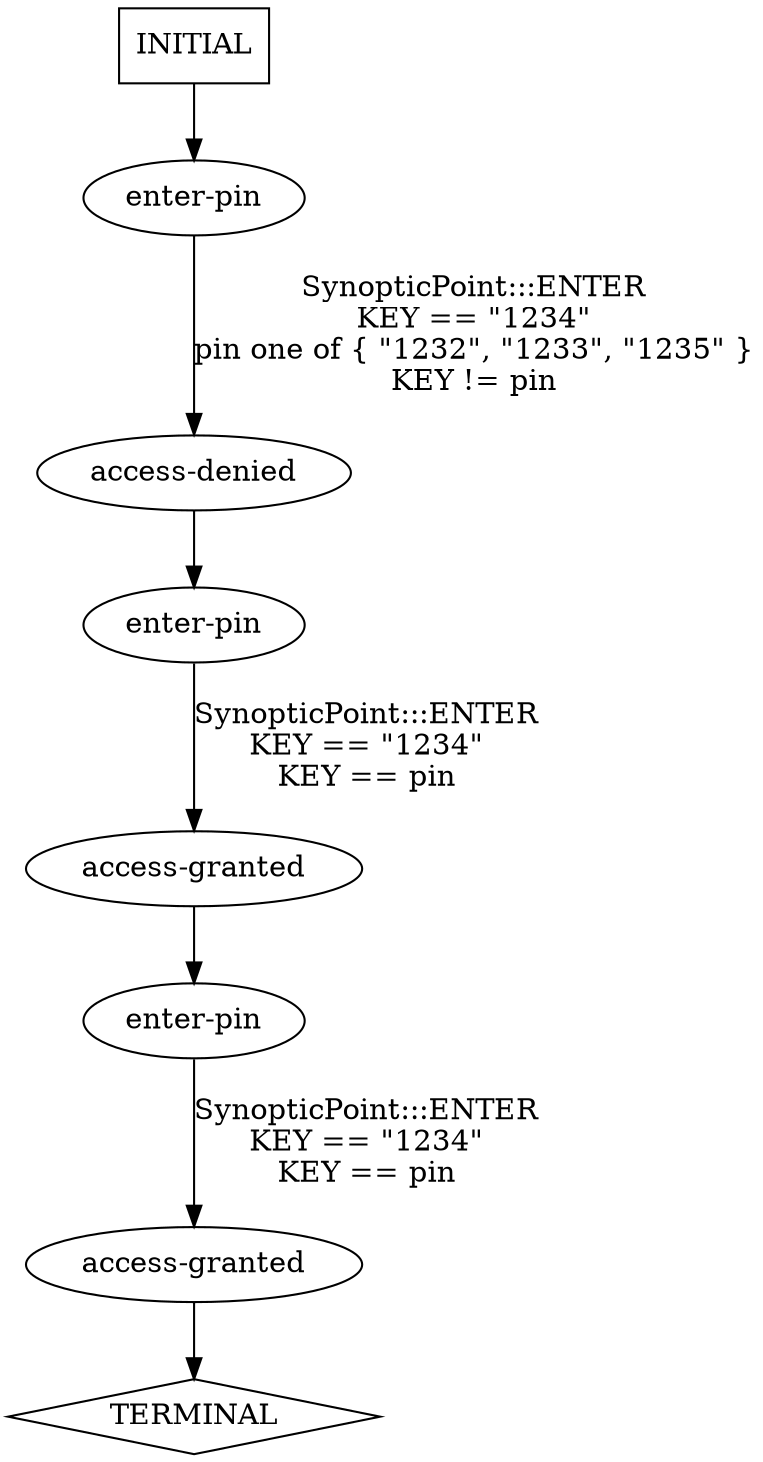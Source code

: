 digraph G {
  0 [label="access-denied"];
  1 [label="access-granted"];
  2 [label="access-granted"];
  3 [label="enter-pin"];
  4 [label="enter-pin"];
  5 [label="enter-pin"];
  6 [label="TERMINAL",shape=diamond];
  7 [label="INITIAL",shape=box];
0->4 [label=""];
1->5 [label=""];
2->6 [label=""];
3->0 [label="SynopticPoint:::ENTER\nKEY == \"1234\"\npin one of { \"1232\", \"1233\", \"1235\" }\nKEY != pin\n"];
4->1 [label="SynopticPoint:::ENTER\nKEY == \"1234\"\nKEY == pin\n"];
5->2 [label="SynopticPoint:::ENTER\nKEY == \"1234\"\nKEY == pin\n"];
7->3 [label=""];
}
